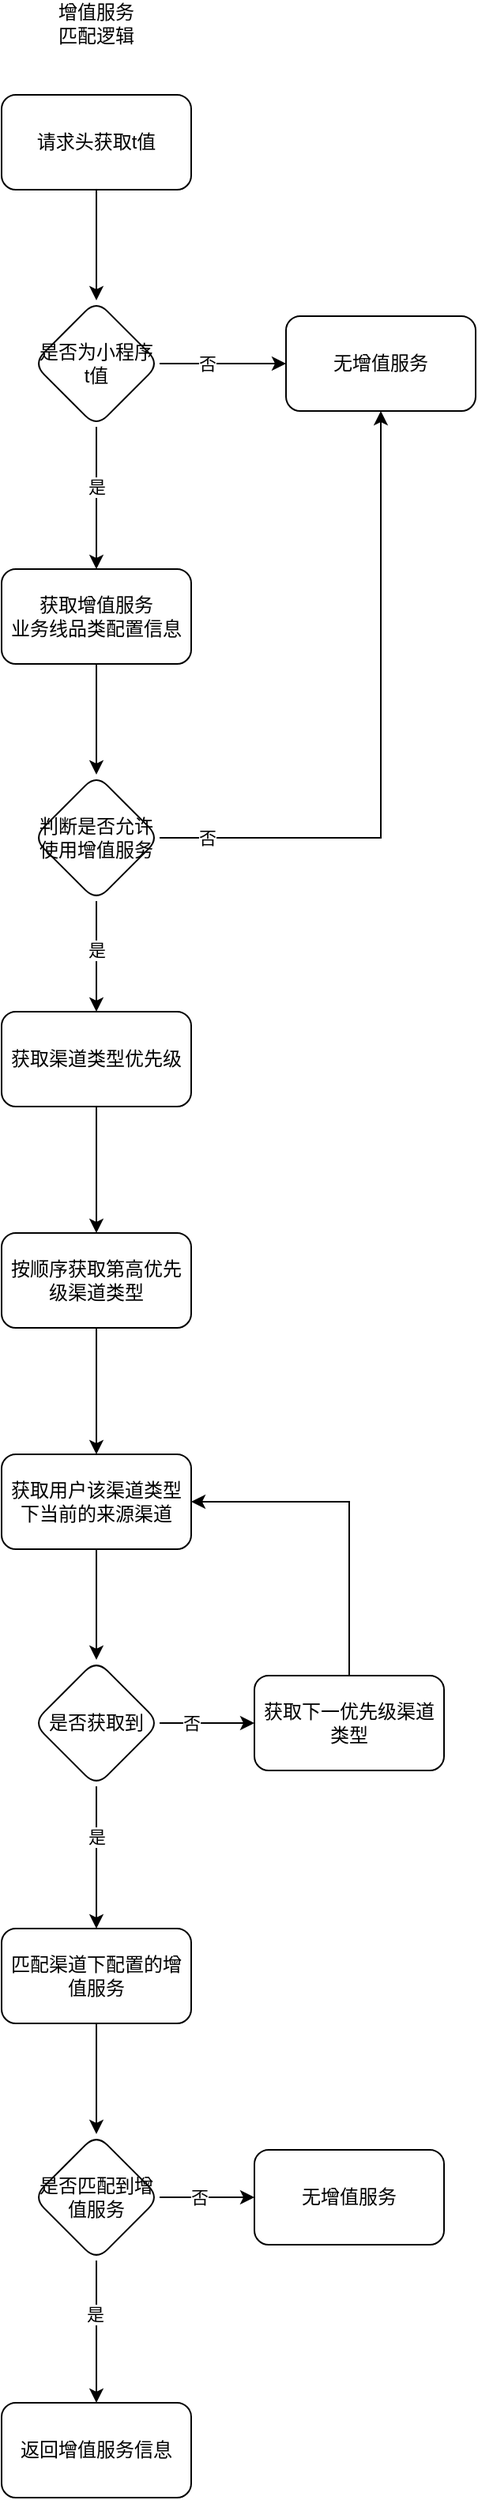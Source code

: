 <mxfile version="24.7.15">
  <diagram name="第 1 页" id="3AgY2aNRfctnJvS1CVNh">
    <mxGraphModel dx="1674" dy="746" grid="1" gridSize="10" guides="1" tooltips="1" connect="1" arrows="1" fold="1" page="1" pageScale="1" pageWidth="827" pageHeight="1169" math="0" shadow="0">
      <root>
        <mxCell id="0" />
        <mxCell id="1" parent="0" />
        <mxCell id="splcTxUmeya46Ga6lUND-1" value="增值服务匹配逻辑" style="text;html=1;align=center;verticalAlign=middle;whiteSpace=wrap;rounded=0;" vertex="1" parent="1">
          <mxGeometry x="300" y="110" width="60" height="30" as="geometry" />
        </mxCell>
        <mxCell id="splcTxUmeya46Ga6lUND-4" value="" style="edgeStyle=orthogonalEdgeStyle;rounded=0;orthogonalLoop=1;jettySize=auto;html=1;" edge="1" parent="1" source="splcTxUmeya46Ga6lUND-2" target="splcTxUmeya46Ga6lUND-3">
          <mxGeometry relative="1" as="geometry" />
        </mxCell>
        <mxCell id="splcTxUmeya46Ga6lUND-2" value="请求头获取t值" style="rounded=1;whiteSpace=wrap;html=1;" vertex="1" parent="1">
          <mxGeometry x="270" y="170" width="120" height="60" as="geometry" />
        </mxCell>
        <mxCell id="splcTxUmeya46Ga6lUND-6" value="" style="edgeStyle=orthogonalEdgeStyle;rounded=0;orthogonalLoop=1;jettySize=auto;html=1;" edge="1" parent="1" source="splcTxUmeya46Ga6lUND-3" target="splcTxUmeya46Ga6lUND-5">
          <mxGeometry relative="1" as="geometry" />
        </mxCell>
        <mxCell id="splcTxUmeya46Ga6lUND-11" value="否" style="edgeLabel;html=1;align=center;verticalAlign=middle;resizable=0;points=[];" vertex="1" connectable="0" parent="splcTxUmeya46Ga6lUND-6">
          <mxGeometry x="-0.025" y="1" relative="1" as="geometry">
            <mxPoint x="-9" y="1" as="offset" />
          </mxGeometry>
        </mxCell>
        <mxCell id="splcTxUmeya46Ga6lUND-8" value="" style="edgeStyle=orthogonalEdgeStyle;rounded=0;orthogonalLoop=1;jettySize=auto;html=1;" edge="1" parent="1" source="splcTxUmeya46Ga6lUND-3" target="splcTxUmeya46Ga6lUND-7">
          <mxGeometry relative="1" as="geometry" />
        </mxCell>
        <mxCell id="splcTxUmeya46Ga6lUND-12" value="是" style="edgeLabel;html=1;align=center;verticalAlign=middle;resizable=0;points=[];" vertex="1" connectable="0" parent="splcTxUmeya46Ga6lUND-8">
          <mxGeometry x="-0.156" y="2" relative="1" as="geometry">
            <mxPoint x="-2" as="offset" />
          </mxGeometry>
        </mxCell>
        <mxCell id="splcTxUmeya46Ga6lUND-3" value="是否为小程序&lt;div&gt;t值&lt;/div&gt;" style="rhombus;whiteSpace=wrap;html=1;rounded=1;" vertex="1" parent="1">
          <mxGeometry x="290" y="300" width="80" height="80" as="geometry" />
        </mxCell>
        <mxCell id="splcTxUmeya46Ga6lUND-5" value="无增值服务" style="whiteSpace=wrap;html=1;rounded=1;" vertex="1" parent="1">
          <mxGeometry x="450" y="310" width="120" height="60" as="geometry" />
        </mxCell>
        <mxCell id="splcTxUmeya46Ga6lUND-10" value="" style="edgeStyle=orthogonalEdgeStyle;rounded=0;orthogonalLoop=1;jettySize=auto;html=1;" edge="1" parent="1" source="splcTxUmeya46Ga6lUND-7" target="splcTxUmeya46Ga6lUND-9">
          <mxGeometry relative="1" as="geometry" />
        </mxCell>
        <mxCell id="splcTxUmeya46Ga6lUND-7" value="获取增值服务&lt;div&gt;业务线品类配置信息&lt;/div&gt;" style="whiteSpace=wrap;html=1;rounded=1;" vertex="1" parent="1">
          <mxGeometry x="270" y="470" width="120" height="60" as="geometry" />
        </mxCell>
        <mxCell id="splcTxUmeya46Ga6lUND-14" value="" style="edgeStyle=orthogonalEdgeStyle;rounded=0;orthogonalLoop=1;jettySize=auto;html=1;entryX=0.5;entryY=1;entryDx=0;entryDy=0;" edge="1" parent="1" source="splcTxUmeya46Ga6lUND-9" target="splcTxUmeya46Ga6lUND-5">
          <mxGeometry relative="1" as="geometry">
            <mxPoint x="430" y="640" as="targetPoint" />
          </mxGeometry>
        </mxCell>
        <mxCell id="splcTxUmeya46Ga6lUND-17" value="否" style="edgeLabel;html=1;align=center;verticalAlign=middle;resizable=0;points=[];" vertex="1" connectable="0" parent="splcTxUmeya46Ga6lUND-14">
          <mxGeometry x="-0.771" y="4" relative="1" as="geometry">
            <mxPoint x="-17" y="4" as="offset" />
          </mxGeometry>
        </mxCell>
        <mxCell id="splcTxUmeya46Ga6lUND-16" value="" style="edgeStyle=orthogonalEdgeStyle;rounded=0;orthogonalLoop=1;jettySize=auto;html=1;" edge="1" parent="1" source="splcTxUmeya46Ga6lUND-9" target="splcTxUmeya46Ga6lUND-15">
          <mxGeometry relative="1" as="geometry" />
        </mxCell>
        <mxCell id="splcTxUmeya46Ga6lUND-18" value="是" style="edgeLabel;html=1;align=center;verticalAlign=middle;resizable=0;points=[];" vertex="1" connectable="0" parent="splcTxUmeya46Ga6lUND-16">
          <mxGeometry x="-0.133" y="-1" relative="1" as="geometry">
            <mxPoint x="1" as="offset" />
          </mxGeometry>
        </mxCell>
        <mxCell id="splcTxUmeya46Ga6lUND-9" value="判断是否允许使用增值服务" style="rhombus;whiteSpace=wrap;html=1;rounded=1;" vertex="1" parent="1">
          <mxGeometry x="290" y="600" width="80" height="80" as="geometry" />
        </mxCell>
        <mxCell id="splcTxUmeya46Ga6lUND-20" value="" style="edgeStyle=orthogonalEdgeStyle;rounded=0;orthogonalLoop=1;jettySize=auto;html=1;" edge="1" parent="1" source="splcTxUmeya46Ga6lUND-15" target="splcTxUmeya46Ga6lUND-19">
          <mxGeometry relative="1" as="geometry" />
        </mxCell>
        <mxCell id="splcTxUmeya46Ga6lUND-15" value="获取渠道类型优先级" style="whiteSpace=wrap;html=1;rounded=1;" vertex="1" parent="1">
          <mxGeometry x="270" y="750" width="120" height="60" as="geometry" />
        </mxCell>
        <mxCell id="splcTxUmeya46Ga6lUND-22" value="" style="edgeStyle=orthogonalEdgeStyle;rounded=0;orthogonalLoop=1;jettySize=auto;html=1;" edge="1" parent="1" source="splcTxUmeya46Ga6lUND-19" target="splcTxUmeya46Ga6lUND-21">
          <mxGeometry relative="1" as="geometry" />
        </mxCell>
        <mxCell id="splcTxUmeya46Ga6lUND-19" value="按顺序获取第高优先级渠道类型" style="whiteSpace=wrap;html=1;rounded=1;" vertex="1" parent="1">
          <mxGeometry x="270" y="890" width="120" height="60" as="geometry" />
        </mxCell>
        <mxCell id="splcTxUmeya46Ga6lUND-24" value="" style="edgeStyle=orthogonalEdgeStyle;rounded=0;orthogonalLoop=1;jettySize=auto;html=1;" edge="1" parent="1" source="splcTxUmeya46Ga6lUND-21" target="splcTxUmeya46Ga6lUND-23">
          <mxGeometry relative="1" as="geometry" />
        </mxCell>
        <mxCell id="splcTxUmeya46Ga6lUND-21" value="获取用户该渠道类型下当前的来源渠道" style="whiteSpace=wrap;html=1;rounded=1;" vertex="1" parent="1">
          <mxGeometry x="270" y="1030" width="120" height="60" as="geometry" />
        </mxCell>
        <mxCell id="splcTxUmeya46Ga6lUND-26" value="" style="edgeStyle=orthogonalEdgeStyle;rounded=0;orthogonalLoop=1;jettySize=auto;html=1;" edge="1" parent="1" source="splcTxUmeya46Ga6lUND-23" target="splcTxUmeya46Ga6lUND-25">
          <mxGeometry relative="1" as="geometry" />
        </mxCell>
        <mxCell id="splcTxUmeya46Ga6lUND-39" value="否" style="edgeLabel;html=1;align=center;verticalAlign=middle;resizable=0;points=[];" vertex="1" connectable="0" parent="splcTxUmeya46Ga6lUND-26">
          <mxGeometry x="-0.233" y="-2" relative="1" as="geometry">
            <mxPoint x="-3" y="-2" as="offset" />
          </mxGeometry>
        </mxCell>
        <mxCell id="splcTxUmeya46Ga6lUND-29" value="" style="edgeStyle=orthogonalEdgeStyle;rounded=0;orthogonalLoop=1;jettySize=auto;html=1;" edge="1" parent="1" source="splcTxUmeya46Ga6lUND-23" target="splcTxUmeya46Ga6lUND-28">
          <mxGeometry relative="1" as="geometry" />
        </mxCell>
        <mxCell id="splcTxUmeya46Ga6lUND-40" value="是" style="edgeLabel;html=1;align=center;verticalAlign=middle;resizable=0;points=[];" vertex="1" connectable="0" parent="splcTxUmeya46Ga6lUND-29">
          <mxGeometry x="-0.289" relative="1" as="geometry">
            <mxPoint as="offset" />
          </mxGeometry>
        </mxCell>
        <mxCell id="splcTxUmeya46Ga6lUND-23" value="是否获取到" style="rhombus;whiteSpace=wrap;html=1;rounded=1;" vertex="1" parent="1">
          <mxGeometry x="290" y="1160" width="80" height="80" as="geometry" />
        </mxCell>
        <mxCell id="splcTxUmeya46Ga6lUND-27" style="edgeStyle=orthogonalEdgeStyle;rounded=0;orthogonalLoop=1;jettySize=auto;html=1;exitX=0.5;exitY=0;exitDx=0;exitDy=0;entryX=1;entryY=0.5;entryDx=0;entryDy=0;" edge="1" parent="1" source="splcTxUmeya46Ga6lUND-25" target="splcTxUmeya46Ga6lUND-21">
          <mxGeometry relative="1" as="geometry" />
        </mxCell>
        <mxCell id="splcTxUmeya46Ga6lUND-25" value="获取下一优先级渠道类型" style="whiteSpace=wrap;html=1;rounded=1;" vertex="1" parent="1">
          <mxGeometry x="430" y="1170" width="120" height="60" as="geometry" />
        </mxCell>
        <mxCell id="splcTxUmeya46Ga6lUND-33" value="" style="edgeStyle=orthogonalEdgeStyle;rounded=0;orthogonalLoop=1;jettySize=auto;html=1;" edge="1" parent="1" source="splcTxUmeya46Ga6lUND-28" target="splcTxUmeya46Ga6lUND-32">
          <mxGeometry relative="1" as="geometry" />
        </mxCell>
        <mxCell id="splcTxUmeya46Ga6lUND-28" value="匹配渠道下配置的增值服务" style="whiteSpace=wrap;html=1;rounded=1;" vertex="1" parent="1">
          <mxGeometry x="270" y="1330" width="120" height="60" as="geometry" />
        </mxCell>
        <mxCell id="splcTxUmeya46Ga6lUND-36" value="" style="edgeStyle=orthogonalEdgeStyle;rounded=0;orthogonalLoop=1;jettySize=auto;html=1;" edge="1" parent="1" source="splcTxUmeya46Ga6lUND-32" target="splcTxUmeya46Ga6lUND-35">
          <mxGeometry relative="1" as="geometry" />
        </mxCell>
        <mxCell id="splcTxUmeya46Ga6lUND-41" value="否" style="edgeLabel;html=1;align=center;verticalAlign=middle;resizable=0;points=[];" vertex="1" connectable="0" parent="splcTxUmeya46Ga6lUND-36">
          <mxGeometry x="-0.067" relative="1" as="geometry">
            <mxPoint x="-3" as="offset" />
          </mxGeometry>
        </mxCell>
        <mxCell id="splcTxUmeya46Ga6lUND-38" value="" style="edgeStyle=orthogonalEdgeStyle;rounded=0;orthogonalLoop=1;jettySize=auto;html=1;" edge="1" parent="1" source="splcTxUmeya46Ga6lUND-32" target="splcTxUmeya46Ga6lUND-37">
          <mxGeometry relative="1" as="geometry" />
        </mxCell>
        <mxCell id="splcTxUmeya46Ga6lUND-42" value="是" style="edgeLabel;html=1;align=center;verticalAlign=middle;resizable=0;points=[];" vertex="1" connectable="0" parent="splcTxUmeya46Ga6lUND-38">
          <mxGeometry x="-0.244" y="-1" relative="1" as="geometry">
            <mxPoint as="offset" />
          </mxGeometry>
        </mxCell>
        <mxCell id="splcTxUmeya46Ga6lUND-32" value="是否匹配到增值服务" style="rhombus;whiteSpace=wrap;html=1;rounded=1;" vertex="1" parent="1">
          <mxGeometry x="290" y="1460" width="80" height="80" as="geometry" />
        </mxCell>
        <mxCell id="splcTxUmeya46Ga6lUND-35" value="无增值服务" style="whiteSpace=wrap;html=1;rounded=1;" vertex="1" parent="1">
          <mxGeometry x="430" y="1470" width="120" height="60" as="geometry" />
        </mxCell>
        <mxCell id="splcTxUmeya46Ga6lUND-37" value="返回增值服务信息" style="whiteSpace=wrap;html=1;rounded=1;" vertex="1" parent="1">
          <mxGeometry x="270" y="1630" width="120" height="60" as="geometry" />
        </mxCell>
      </root>
    </mxGraphModel>
  </diagram>
</mxfile>
